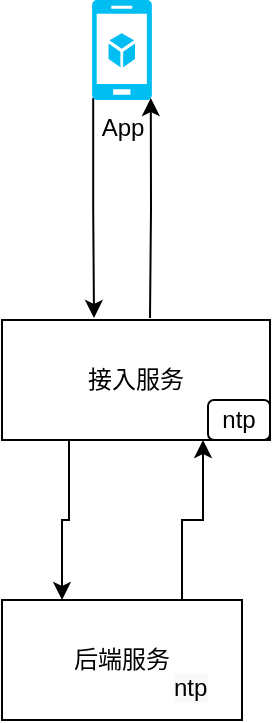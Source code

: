 <mxfile version="14.1.1" type="github">
  <diagram id="C5RBs43oDa-KdzZeNtuy" name="Page-1">
    <mxGraphModel dx="1422" dy="794" grid="1" gridSize="10" guides="1" tooltips="1" connect="1" arrows="1" fold="1" page="1" pageScale="1" pageWidth="827" pageHeight="1169" math="0" shadow="0">
      <root>
        <mxCell id="WIyWlLk6GJQsqaUBKTNV-0" />
        <mxCell id="WIyWlLk6GJQsqaUBKTNV-1" parent="WIyWlLk6GJQsqaUBKTNV-0" />
        <mxCell id="_FPMP0QSxzR21x_viGGJ-8" style="edgeStyle=orthogonalEdgeStyle;rounded=0;orthogonalLoop=1;jettySize=auto;html=1;exitX=0.02;exitY=0.98;exitDx=0;exitDy=0;exitPerimeter=0;" edge="1" parent="WIyWlLk6GJQsqaUBKTNV-1" source="_FPMP0QSxzR21x_viGGJ-3">
          <mxGeometry relative="1" as="geometry">
            <mxPoint x="362" y="319" as="targetPoint" />
            <Array as="points" />
          </mxGeometry>
        </mxCell>
        <mxCell id="_FPMP0QSxzR21x_viGGJ-3" value="App" style="verticalLabelPosition=bottom;html=1;verticalAlign=top;align=center;strokeColor=none;fillColor=#00BEF2;shape=mxgraph.azure.mobile_services;pointerEvents=1;" vertex="1" parent="WIyWlLk6GJQsqaUBKTNV-1">
          <mxGeometry x="361" y="160" width="30" height="50" as="geometry" />
        </mxCell>
        <mxCell id="_FPMP0QSxzR21x_viGGJ-6" style="edgeStyle=orthogonalEdgeStyle;rounded=0;orthogonalLoop=1;jettySize=auto;html=1;exitX=0.25;exitY=1;exitDx=0;exitDy=0;entryX=0.25;entryY=0;entryDx=0;entryDy=0;" edge="1" parent="WIyWlLk6GJQsqaUBKTNV-1" source="_FPMP0QSxzR21x_viGGJ-4" target="_FPMP0QSxzR21x_viGGJ-5">
          <mxGeometry relative="1" as="geometry" />
        </mxCell>
        <mxCell id="_FPMP0QSxzR21x_viGGJ-9" style="edgeStyle=orthogonalEdgeStyle;rounded=0;orthogonalLoop=1;jettySize=auto;html=1;entryX=0.98;entryY=0.98;entryDx=0;entryDy=0;entryPerimeter=0;" edge="1" parent="WIyWlLk6GJQsqaUBKTNV-1" target="_FPMP0QSxzR21x_viGGJ-3">
          <mxGeometry relative="1" as="geometry">
            <mxPoint x="390" y="319" as="sourcePoint" />
          </mxGeometry>
        </mxCell>
        <mxCell id="_FPMP0QSxzR21x_viGGJ-4" value="接入服务" style="rounded=0;whiteSpace=wrap;html=1;" vertex="1" parent="WIyWlLk6GJQsqaUBKTNV-1">
          <mxGeometry x="316" y="320" width="134" height="60" as="geometry" />
        </mxCell>
        <mxCell id="_FPMP0QSxzR21x_viGGJ-7" style="edgeStyle=orthogonalEdgeStyle;rounded=0;orthogonalLoop=1;jettySize=auto;html=1;exitX=0.75;exitY=0;exitDx=0;exitDy=0;entryX=0.75;entryY=1;entryDx=0;entryDy=0;" edge="1" parent="WIyWlLk6GJQsqaUBKTNV-1" source="_FPMP0QSxzR21x_viGGJ-5" target="_FPMP0QSxzR21x_viGGJ-4">
          <mxGeometry relative="1" as="geometry" />
        </mxCell>
        <mxCell id="_FPMP0QSxzR21x_viGGJ-5" value="后端服务" style="rounded=0;whiteSpace=wrap;html=1;" vertex="1" parent="WIyWlLk6GJQsqaUBKTNV-1">
          <mxGeometry x="316" y="460" width="120" height="60" as="geometry" />
        </mxCell>
        <mxCell id="_FPMP0QSxzR21x_viGGJ-11" value="ntp" style="rounded=1;whiteSpace=wrap;html=1;" vertex="1" parent="WIyWlLk6GJQsqaUBKTNV-1">
          <mxGeometry x="419" y="360" width="31" height="20" as="geometry" />
        </mxCell>
        <mxCell id="_FPMP0QSxzR21x_viGGJ-12" value="&lt;span style=&quot;color: rgb(0, 0, 0); font-family: helvetica; font-size: 12px; font-style: normal; font-weight: 400; letter-spacing: normal; text-align: center; text-indent: 0px; text-transform: none; word-spacing: 0px; background-color: rgb(248, 249, 250); display: inline; float: none;&quot;&gt;ntp&lt;/span&gt;" style="text;whiteSpace=wrap;html=1;" vertex="1" parent="WIyWlLk6GJQsqaUBKTNV-1">
          <mxGeometry x="400" y="490" width="40" height="30" as="geometry" />
        </mxCell>
      </root>
    </mxGraphModel>
  </diagram>
</mxfile>
